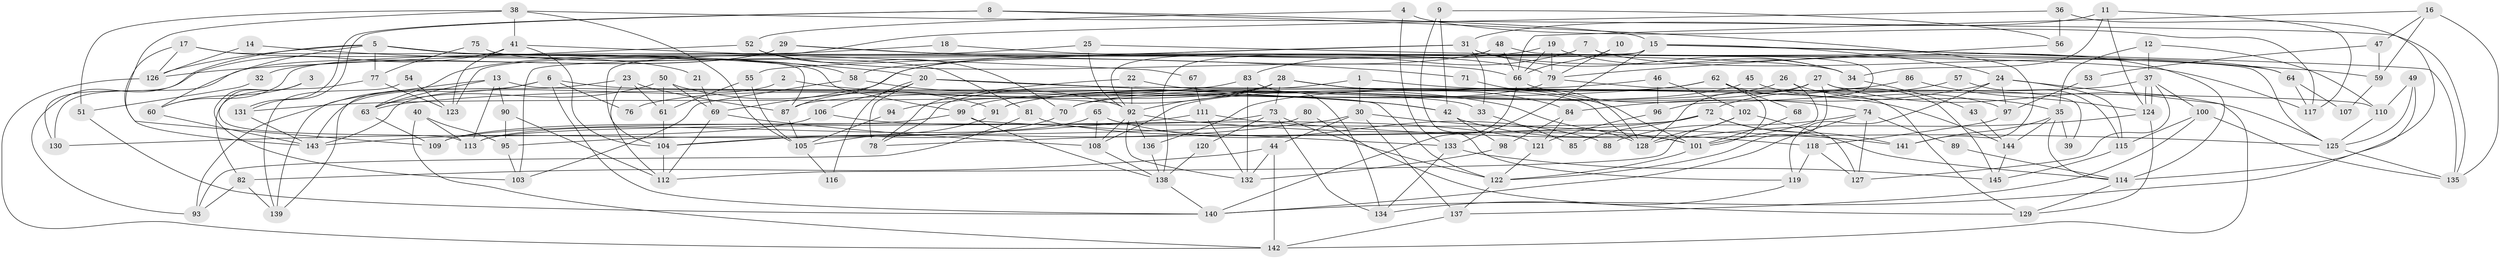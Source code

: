 // Generated by graph-tools (version 1.1) at 2025/02/03/09/25 03:02:00]
// undirected, 145 vertices, 290 edges
graph export_dot {
graph [start="1"]
  node [color=gray90,style=filled];
  1;
  2;
  3;
  4;
  5;
  6;
  7;
  8;
  9;
  10;
  11;
  12;
  13;
  14;
  15;
  16;
  17;
  18;
  19;
  20;
  21;
  22;
  23;
  24;
  25;
  26;
  27;
  28;
  29;
  30;
  31;
  32;
  33;
  34;
  35;
  36;
  37;
  38;
  39;
  40;
  41;
  42;
  43;
  44;
  45;
  46;
  47;
  48;
  49;
  50;
  51;
  52;
  53;
  54;
  55;
  56;
  57;
  58;
  59;
  60;
  61;
  62;
  63;
  64;
  65;
  66;
  67;
  68;
  69;
  70;
  71;
  72;
  73;
  74;
  75;
  76;
  77;
  78;
  79;
  80;
  81;
  82;
  83;
  84;
  85;
  86;
  87;
  88;
  89;
  90;
  91;
  92;
  93;
  94;
  95;
  96;
  97;
  98;
  99;
  100;
  101;
  102;
  103;
  104;
  105;
  106;
  107;
  108;
  109;
  110;
  111;
  112;
  113;
  114;
  115;
  116;
  117;
  118;
  119;
  120;
  121;
  122;
  123;
  124;
  125;
  126;
  127;
  128;
  129;
  130;
  131;
  132;
  133;
  134;
  135;
  136;
  137;
  138;
  139;
  140;
  141;
  142;
  143;
  144;
  145;
  1 -- 78;
  1 -- 144;
  1 -- 30;
  2 -- 42;
  2 -- 143;
  3 -- 60;
  3 -- 103;
  3 -- 113;
  4 -- 52;
  4 -- 133;
  4 -- 117;
  5 -- 58;
  5 -- 117;
  5 -- 60;
  5 -- 77;
  5 -- 99;
  5 -- 126;
  5 -- 130;
  6 -- 140;
  6 -- 93;
  6 -- 33;
  6 -- 76;
  6 -- 139;
  7 -- 83;
  7 -- 64;
  7 -- 96;
  7 -- 138;
  8 -- 131;
  8 -- 131;
  8 -- 15;
  8 -- 141;
  9 -- 42;
  9 -- 119;
  9 -- 56;
  10 -- 79;
  10 -- 66;
  11 -- 124;
  11 -- 34;
  11 -- 31;
  11 -- 117;
  12 -- 35;
  12 -- 37;
  12 -- 110;
  13 -- 122;
  13 -- 63;
  13 -- 90;
  13 -- 113;
  13 -- 139;
  14 -- 126;
  14 -- 20;
  15 -- 133;
  15 -- 135;
  15 -- 24;
  15 -- 64;
  15 -- 103;
  15 -- 123;
  16 -- 135;
  16 -- 66;
  16 -- 47;
  16 -- 59;
  17 -- 143;
  17 -- 126;
  17 -- 21;
  17 -- 87;
  18 -- 60;
  18 -- 79;
  19 -- 66;
  19 -- 69;
  19 -- 34;
  19 -- 79;
  20 -- 110;
  20 -- 106;
  20 -- 42;
  20 -- 78;
  20 -- 116;
  21 -- 69;
  22 -- 92;
  22 -- 128;
  22 -- 78;
  23 -- 87;
  23 -- 61;
  23 -- 112;
  23 -- 143;
  24 -- 84;
  24 -- 97;
  24 -- 115;
  24 -- 119;
  24 -- 142;
  25 -- 63;
  25 -- 92;
  25 -- 59;
  26 -- 101;
  26 -- 70;
  26 -- 35;
  27 -- 91;
  27 -- 125;
  27 -- 39;
  27 -- 122;
  27 -- 128;
  28 -- 73;
  28 -- 101;
  28 -- 76;
  28 -- 84;
  28 -- 92;
  28 -- 94;
  28 -- 128;
  29 -- 130;
  29 -- 34;
  29 -- 32;
  29 -- 71;
  30 -- 104;
  30 -- 44;
  30 -- 101;
  30 -- 137;
  31 -- 114;
  31 -- 33;
  31 -- 34;
  31 -- 55;
  31 -- 58;
  32 -- 51;
  33 -- 85;
  34 -- 43;
  35 -- 141;
  35 -- 39;
  35 -- 114;
  35 -- 144;
  36 -- 114;
  36 -- 56;
  36 -- 104;
  37 -- 124;
  37 -- 124;
  37 -- 127;
  37 -- 70;
  37 -- 100;
  38 -- 109;
  38 -- 41;
  38 -- 51;
  38 -- 105;
  38 -- 135;
  40 -- 113;
  40 -- 142;
  40 -- 95;
  41 -- 104;
  41 -- 123;
  41 -- 67;
  41 -- 93;
  42 -- 118;
  42 -- 98;
  43 -- 144;
  44 -- 142;
  44 -- 82;
  44 -- 132;
  45 -- 91;
  45 -- 97;
  46 -- 87;
  46 -- 102;
  46 -- 96;
  47 -- 59;
  47 -- 53;
  48 -- 92;
  48 -- 66;
  48 -- 87;
  48 -- 125;
  49 -- 125;
  49 -- 110;
  49 -- 140;
  50 -- 63;
  50 -- 69;
  50 -- 61;
  50 -- 91;
  51 -- 140;
  52 -- 70;
  52 -- 126;
  52 -- 66;
  53 -- 97;
  54 -- 123;
  54 -- 139;
  55 -- 105;
  55 -- 61;
  56 -- 79;
  57 -- 115;
  57 -- 72;
  58 -- 103;
  58 -- 92;
  59 -- 107;
  60 -- 143;
  61 -- 104;
  62 -- 101;
  62 -- 108;
  62 -- 63;
  62 -- 68;
  62 -- 145;
  63 -- 109;
  64 -- 117;
  64 -- 107;
  65 -- 108;
  65 -- 113;
  65 -- 88;
  66 -- 140;
  66 -- 74;
  67 -- 111;
  68 -- 101;
  69 -- 108;
  69 -- 112;
  70 -- 104;
  71 -- 128;
  72 -- 141;
  72 -- 78;
  72 -- 85;
  72 -- 109;
  72 -- 114;
  73 -- 122;
  73 -- 113;
  73 -- 120;
  73 -- 134;
  74 -- 140;
  74 -- 88;
  74 -- 89;
  74 -- 127;
  75 -- 81;
  75 -- 77;
  77 -- 82;
  77 -- 123;
  79 -- 129;
  79 -- 99;
  80 -- 129;
  80 -- 95;
  81 -- 93;
  81 -- 101;
  82 -- 139;
  82 -- 93;
  83 -- 134;
  83 -- 132;
  83 -- 131;
  84 -- 98;
  84 -- 121;
  86 -- 136;
  86 -- 124;
  87 -- 105;
  89 -- 114;
  90 -- 112;
  90 -- 95;
  91 -- 105;
  92 -- 108;
  92 -- 132;
  92 -- 136;
  92 -- 141;
  94 -- 105;
  95 -- 103;
  96 -- 121;
  97 -- 118;
  98 -- 132;
  99 -- 109;
  99 -- 133;
  99 -- 138;
  100 -- 137;
  100 -- 115;
  100 -- 135;
  101 -- 122;
  102 -- 112;
  102 -- 128;
  102 -- 127;
  104 -- 112;
  105 -- 116;
  106 -- 121;
  106 -- 143;
  108 -- 138;
  110 -- 125;
  111 -- 125;
  111 -- 132;
  111 -- 130;
  114 -- 129;
  115 -- 145;
  118 -- 127;
  118 -- 119;
  119 -- 134;
  120 -- 138;
  121 -- 122;
  122 -- 137;
  124 -- 128;
  124 -- 129;
  125 -- 135;
  126 -- 142;
  131 -- 143;
  133 -- 145;
  133 -- 134;
  136 -- 138;
  137 -- 142;
  138 -- 140;
  144 -- 145;
}
